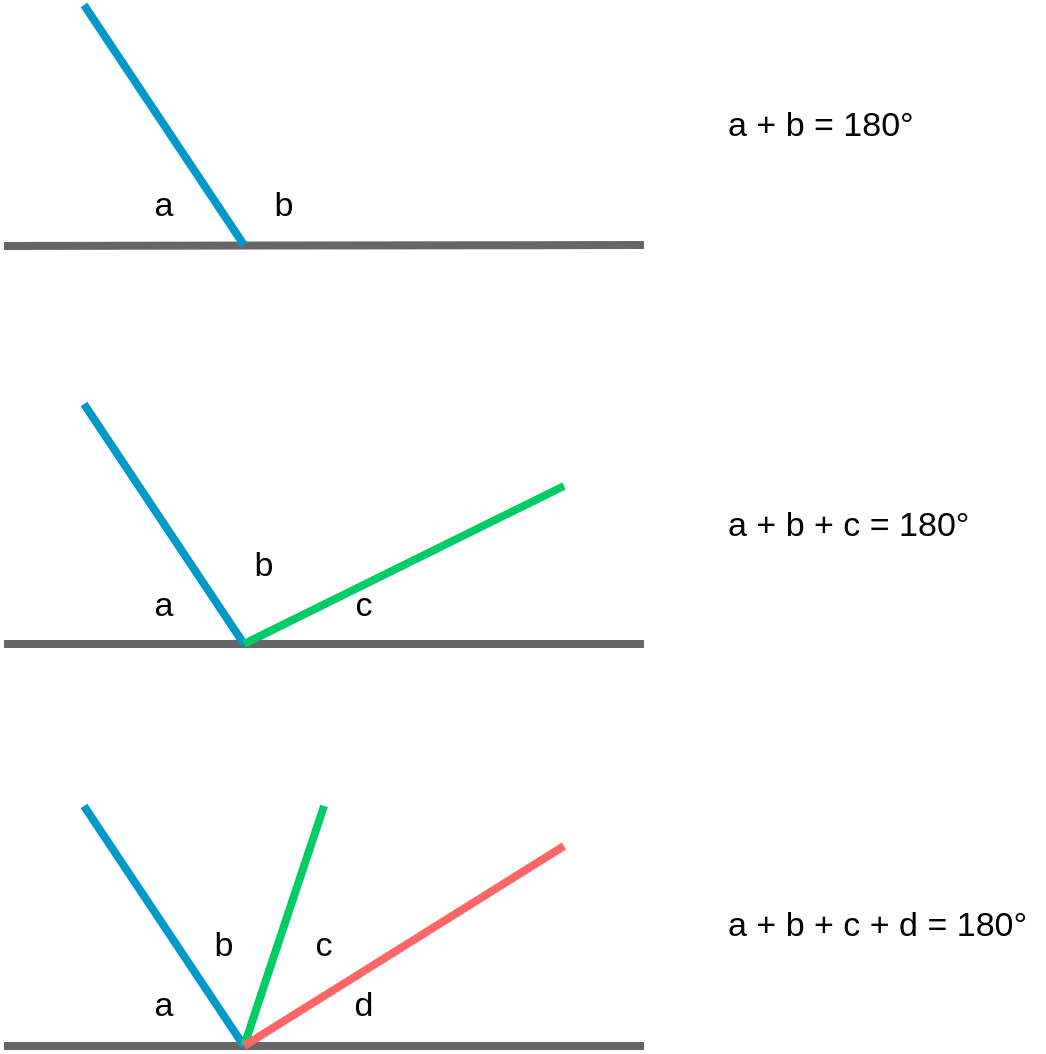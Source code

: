 <mxfile version="11.2.8" type="device" pages="5"><diagram id="-WOYHpiCwonKZTGTCTVu" name="l180"><mxGraphModel dx="1021" dy="556" grid="1" gridSize="10" guides="0" tooltips="1" connect="1" arrows="1" fold="1" page="1" pageScale="1" pageWidth="850" pageHeight="1100" math="0" shadow="0"><root><mxCell id="0"/><mxCell id="1" parent="0"/><mxCell id="1govtcVQLd0ygXacM7p9-1" value="" style="endArrow=none;html=1;strokeWidth=4;shadow=0;comic=0;strokeColor=#666666;fillColor=#f5f5f5;fontSize=17;" edge="1" parent="1"><mxGeometry width="50" height="50" relative="1" as="geometry"><mxPoint x="120" y="200" as="sourcePoint"/><mxPoint x="440" y="199.5" as="targetPoint"/></mxGeometry></mxCell><mxCell id="1govtcVQLd0ygXacM7p9-2" value="" style="endArrow=none;html=1;strokeWidth=4;shadow=0;comic=0;strokeColor=#0099CC;fontSize=17;" edge="1" parent="1"><mxGeometry width="50" height="50" relative="1" as="geometry"><mxPoint x="160" y="79.5" as="sourcePoint"/><mxPoint x="240" y="199.5" as="targetPoint"/></mxGeometry></mxCell><mxCell id="1govtcVQLd0ygXacM7p9-4" value="a" style="text;html=1;strokeColor=none;fillColor=none;align=center;verticalAlign=middle;whiteSpace=wrap;rounded=0;connectable=0;fontSize=17;" vertex="1" parent="1"><mxGeometry x="180" y="160" width="40" height="40" as="geometry"/></mxCell><mxCell id="1govtcVQLd0ygXacM7p9-5" value="b" style="text;html=1;strokeColor=none;fillColor=none;align=center;verticalAlign=middle;whiteSpace=wrap;rounded=0;connectable=0;fontSize=17;" vertex="1" parent="1"><mxGeometry x="240" y="160" width="40" height="40" as="geometry"/></mxCell><mxCell id="1govtcVQLd0ygXacM7p9-7" value="" style="endArrow=none;html=1;strokeWidth=4;shadow=0;comic=0;strokeColor=#666666;fillColor=#f5f5f5;fontSize=17;" edge="1" parent="1"><mxGeometry width="50" height="50" relative="1" as="geometry"><mxPoint x="120" y="399" as="sourcePoint"/><mxPoint x="440" y="399" as="targetPoint"/></mxGeometry></mxCell><mxCell id="1govtcVQLd0ygXacM7p9-8" value="" style="endArrow=none;html=1;strokeWidth=4;shadow=0;comic=0;strokeColor=#0099CC;fontSize=17;" edge="1" parent="1"><mxGeometry width="50" height="50" relative="1" as="geometry"><mxPoint x="160" y="279" as="sourcePoint"/><mxPoint x="240" y="399" as="targetPoint"/></mxGeometry></mxCell><mxCell id="1govtcVQLd0ygXacM7p9-9" value="" style="endArrow=none;html=1;strokeWidth=4;shadow=0;comic=0;strokeColor=#00CC66;fontSize=17;" edge="1" parent="1"><mxGeometry width="50" height="50" relative="1" as="geometry"><mxPoint x="240" y="399" as="sourcePoint"/><mxPoint x="400" y="320" as="targetPoint"/></mxGeometry></mxCell><mxCell id="1govtcVQLd0ygXacM7p9-10" value="a" style="text;html=1;strokeColor=none;fillColor=none;align=center;verticalAlign=middle;whiteSpace=wrap;rounded=0;connectable=0;fontSize=17;" vertex="1" parent="1"><mxGeometry x="180" y="360" width="40" height="40" as="geometry"/></mxCell><mxCell id="1govtcVQLd0ygXacM7p9-11" value="b" style="text;html=1;strokeColor=none;fillColor=none;align=center;verticalAlign=middle;whiteSpace=wrap;rounded=0;connectable=0;fontSize=17;" vertex="1" parent="1"><mxGeometry x="230" y="340" width="40" height="40" as="geometry"/></mxCell><mxCell id="1govtcVQLd0ygXacM7p9-12" value="c" style="text;html=1;strokeColor=none;fillColor=none;align=center;verticalAlign=middle;whiteSpace=wrap;rounded=0;connectable=0;fontSize=17;" vertex="1" parent="1"><mxGeometry x="280" y="360" width="40" height="40" as="geometry"/></mxCell><mxCell id="1govtcVQLd0ygXacM7p9-13" value="" style="endArrow=none;html=1;strokeWidth=4;shadow=0;comic=0;strokeColor=#666666;fillColor=#f5f5f5;fontSize=17;" edge="1" parent="1"><mxGeometry width="50" height="50" relative="1" as="geometry"><mxPoint x="120" y="600" as="sourcePoint"/><mxPoint x="440" y="600" as="targetPoint"/></mxGeometry></mxCell><mxCell id="1govtcVQLd0ygXacM7p9-14" value="" style="endArrow=none;html=1;strokeWidth=4;shadow=0;comic=0;strokeColor=#0099CC;fontSize=17;" edge="1" parent="1"><mxGeometry width="50" height="50" relative="1" as="geometry"><mxPoint x="160" y="480" as="sourcePoint"/><mxPoint x="240" y="600" as="targetPoint"/></mxGeometry></mxCell><mxCell id="1govtcVQLd0ygXacM7p9-15" value="" style="endArrow=none;html=1;strokeWidth=4;shadow=0;comic=0;strokeColor=#00CC66;fontSize=17;" edge="1" parent="1"><mxGeometry width="50" height="50" relative="1" as="geometry"><mxPoint x="240" y="600" as="sourcePoint"/><mxPoint x="280" y="480" as="targetPoint"/></mxGeometry></mxCell><mxCell id="1govtcVQLd0ygXacM7p9-16" value="a" style="text;html=1;strokeColor=none;fillColor=none;align=center;verticalAlign=middle;whiteSpace=wrap;rounded=0;connectable=0;fontSize=17;" vertex="1" parent="1"><mxGeometry x="180" y="560" width="40" height="40" as="geometry"/></mxCell><mxCell id="1govtcVQLd0ygXacM7p9-17" value="b" style="text;html=1;strokeColor=none;fillColor=none;align=center;verticalAlign=middle;whiteSpace=wrap;rounded=0;connectable=0;fontSize=17;" vertex="1" parent="1"><mxGeometry x="210" y="530" width="40" height="40" as="geometry"/></mxCell><mxCell id="1govtcVQLd0ygXacM7p9-18" value="c" style="text;html=1;strokeColor=none;fillColor=none;align=center;verticalAlign=middle;whiteSpace=wrap;rounded=0;connectable=0;fontSize=17;" vertex="1" parent="1"><mxGeometry x="260" y="530" width="40" height="40" as="geometry"/></mxCell><mxCell id="1govtcVQLd0ygXacM7p9-19" value="" style="endArrow=none;html=1;strokeWidth=4;shadow=0;comic=0;strokeColor=#FF6666;fontSize=17;" edge="1" parent="1"><mxGeometry width="50" height="50" relative="1" as="geometry"><mxPoint x="240" y="600" as="sourcePoint"/><mxPoint x="400" y="500" as="targetPoint"/></mxGeometry></mxCell><mxCell id="1govtcVQLd0ygXacM7p9-20" value="d" style="text;html=1;strokeColor=none;fillColor=none;align=center;verticalAlign=middle;whiteSpace=wrap;rounded=0;connectable=0;fontSize=17;" vertex="1" parent="1"><mxGeometry x="280" y="560" width="40" height="40" as="geometry"/></mxCell><mxCell id="1govtcVQLd0ygXacM7p9-25" value="a + b + c + d = 180°" style="text;html=1;strokeColor=none;fillColor=none;align=left;verticalAlign=middle;whiteSpace=wrap;rounded=0;connectable=0;fontSize=17;" vertex="1" parent="1"><mxGeometry x="480" y="520" width="160" height="40" as="geometry"/></mxCell><mxCell id="1govtcVQLd0ygXacM7p9-26" value="a + b + c = 180°" style="text;html=1;strokeColor=none;fillColor=none;align=left;verticalAlign=middle;whiteSpace=wrap;rounded=0;connectable=0;fontSize=17;" vertex="1" parent="1"><mxGeometry x="480" y="320" width="160" height="40" as="geometry"/></mxCell><mxCell id="1govtcVQLd0ygXacM7p9-27" value="a + b = 180°" style="text;html=1;strokeColor=none;fillColor=none;align=left;verticalAlign=middle;whiteSpace=wrap;rounded=0;connectable=0;fontSize=17;" vertex="1" parent="1"><mxGeometry x="480" y="120" width="160" height="40" as="geometry"/></mxCell></root></mxGraphModel></diagram><diagram id="CcpUwIRgmNkqgeM6sDaE" name="t180"><mxGraphModel dx="868" dy="473" grid="1" gridSize="10" guides="1" tooltips="1" connect="1" arrows="1" fold="1" page="1" pageScale="1" pageWidth="850" pageHeight="1100" math="0" shadow="0"><root><mxCell id="-frdexfEIHFMxsmu0c_n-0"/><mxCell id="-frdexfEIHFMxsmu0c_n-1" parent="-frdexfEIHFMxsmu0c_n-0"/><mxCell id="VuBHaAUrMqoCh8HioD2f-0" value="" style="endArrow=none;html=1;strokeWidth=4;shadow=0;comic=0;strokeColor=#666666;fillColor=#f5f5f5;fontSize=17;" edge="1" parent="-frdexfEIHFMxsmu0c_n-1"><mxGeometry width="50" height="50" relative="1" as="geometry"><mxPoint x="120" y="239" as="sourcePoint"/><mxPoint x="440" y="239" as="targetPoint"/></mxGeometry></mxCell><mxCell id="VuBHaAUrMqoCh8HioD2f-1" value="" style="endArrow=none;html=1;strokeWidth=4;shadow=0;comic=0;strokeColor=#0099CC;fontSize=17;" edge="1" parent="-frdexfEIHFMxsmu0c_n-1"><mxGeometry width="50" height="50" relative="1" as="geometry"><mxPoint x="120" y="239" as="sourcePoint"/><mxPoint x="360" y="119" as="targetPoint"/></mxGeometry></mxCell><mxCell id="VuBHaAUrMqoCh8HioD2f-2" value="" style="endArrow=none;html=1;strokeWidth=4;shadow=0;comic=0;strokeColor=#00CC66;fontSize=17;" edge="1" parent="-frdexfEIHFMxsmu0c_n-1"><mxGeometry width="50" height="50" relative="1" as="geometry"><mxPoint x="440" y="239" as="sourcePoint"/><mxPoint x="360" y="119" as="targetPoint"/></mxGeometry></mxCell><mxCell id="VuBHaAUrMqoCh8HioD2f-3" value="a" style="text;html=1;strokeColor=none;fillColor=none;align=center;verticalAlign=middle;whiteSpace=wrap;rounded=0;connectable=0;fontSize=17;" vertex="1" parent="-frdexfEIHFMxsmu0c_n-1"><mxGeometry x="170" y="199" width="40" height="40" as="geometry"/></mxCell><mxCell id="VuBHaAUrMqoCh8HioD2f-4" value="b" style="text;html=1;strokeColor=none;fillColor=none;align=center;verticalAlign=middle;whiteSpace=wrap;rounded=0;connectable=0;fontSize=17;" vertex="1" parent="-frdexfEIHFMxsmu0c_n-1"><mxGeometry x="340" y="119" width="40" height="40" as="geometry"/></mxCell><mxCell id="VuBHaAUrMqoCh8HioD2f-5" value="c" style="text;html=1;strokeColor=none;fillColor=none;align=center;verticalAlign=middle;whiteSpace=wrap;rounded=0;connectable=0;fontSize=17;" vertex="1" parent="-frdexfEIHFMxsmu0c_n-1"><mxGeometry x="380" y="199" width="40" height="40" as="geometry"/></mxCell><mxCell id="VuBHaAUrMqoCh8HioD2f-8" value="a + b + c = 180°" style="text;html=1;strokeColor=none;fillColor=none;align=left;verticalAlign=middle;whiteSpace=wrap;rounded=0;connectable=0;fontSize=17;" vertex="1" parent="-frdexfEIHFMxsmu0c_n-1"><mxGeometry x="480" y="160" width="160" height="40" as="geometry"/></mxCell><mxCell id="TtZMsTNjLfIN23r_vKQe-0" value="" style="endArrow=none;html=1;strokeWidth=4;shadow=0;comic=0;strokeColor=#666666;fillColor=#f5f5f5;fontSize=17;" edge="1" parent="-frdexfEIHFMxsmu0c_n-1"><mxGeometry width="50" height="50" relative="1" as="geometry"><mxPoint x="120" y="439" as="sourcePoint"/><mxPoint x="360" y="439" as="targetPoint"/></mxGeometry></mxCell><mxCell id="TtZMsTNjLfIN23r_vKQe-1" value="" style="endArrow=none;html=1;strokeWidth=4;shadow=0;comic=0;strokeColor=#0099CC;fontSize=17;" edge="1" parent="-frdexfEIHFMxsmu0c_n-1"><mxGeometry width="50" height="50" relative="1" as="geometry"><mxPoint x="120" y="439" as="sourcePoint"/><mxPoint x="440" y="319" as="targetPoint"/></mxGeometry></mxCell><mxCell id="TtZMsTNjLfIN23r_vKQe-2" value="" style="endArrow=none;html=1;strokeWidth=4;shadow=0;comic=0;strokeColor=#00CC66;fontSize=17;" edge="1" parent="-frdexfEIHFMxsmu0c_n-1"><mxGeometry width="50" height="50" relative="1" as="geometry"><mxPoint x="360" y="439" as="sourcePoint"/><mxPoint x="440" y="319" as="targetPoint"/></mxGeometry></mxCell><mxCell id="TtZMsTNjLfIN23r_vKQe-3" value="a" style="text;html=1;strokeColor=none;fillColor=none;align=center;verticalAlign=middle;whiteSpace=wrap;rounded=0;connectable=0;fontSize=17;" vertex="1" parent="-frdexfEIHFMxsmu0c_n-1"><mxGeometry x="190" y="399" width="40" height="40" as="geometry"/></mxCell><mxCell id="TtZMsTNjLfIN23r_vKQe-4" value="b" style="text;html=1;strokeColor=none;fillColor=none;align=center;verticalAlign=middle;whiteSpace=wrap;rounded=0;connectable=0;fontSize=17;" vertex="1" parent="-frdexfEIHFMxsmu0c_n-1"><mxGeometry x="370" y="339" width="40" height="40" as="geometry"/></mxCell><mxCell id="TtZMsTNjLfIN23r_vKQe-5" value="c" style="text;html=1;strokeColor=none;fillColor=none;align=center;verticalAlign=middle;whiteSpace=wrap;rounded=0;connectable=0;fontSize=17;" vertex="1" parent="-frdexfEIHFMxsmu0c_n-1"><mxGeometry x="320" y="399" width="40" height="40" as="geometry"/></mxCell><mxCell id="TtZMsTNjLfIN23r_vKQe-6" value="a + b + c = 180°" style="text;html=1;strokeColor=none;fillColor=none;align=left;verticalAlign=middle;whiteSpace=wrap;rounded=0;connectable=0;fontSize=17;" vertex="1" parent="-frdexfEIHFMxsmu0c_n-1"><mxGeometry x="480" y="360" width="160" height="40" as="geometry"/></mxCell></root></mxGraphModel></diagram><diagram name="t90" id="r9-6tdGm6mKFT7w208ul"><mxGraphModel dx="868" dy="473" grid="1" gridSize="10" guides="1" tooltips="1" connect="1" arrows="1" fold="1" page="1" pageScale="1" pageWidth="850" pageHeight="1100" math="0" shadow="0"><root><mxCell id="t_AEmATEq85ZFCbpF6Ws-0"/><mxCell id="t_AEmATEq85ZFCbpF6Ws-1" parent="t_AEmATEq85ZFCbpF6Ws-0"/><mxCell id="t_AEmATEq85ZFCbpF6Ws-2" value="" style="endArrow=none;html=1;strokeWidth=4;shadow=0;comic=0;strokeColor=#666666;fillColor=#f5f5f5;fontSize=17;" edge="1" parent="t_AEmATEq85ZFCbpF6Ws-1"><mxGeometry width="50" height="50" relative="1" as="geometry"><mxPoint x="120" y="239" as="sourcePoint"/><mxPoint x="440" y="239" as="targetPoint"/></mxGeometry></mxCell><mxCell id="t_AEmATEq85ZFCbpF6Ws-3" value="" style="endArrow=none;html=1;strokeWidth=4;shadow=0;comic=0;strokeColor=#0099CC;fontSize=17;" edge="1" parent="t_AEmATEq85ZFCbpF6Ws-1"><mxGeometry width="50" height="50" relative="1" as="geometry"><mxPoint x="120" y="239" as="sourcePoint"/><mxPoint x="440" y="119" as="targetPoint"/></mxGeometry></mxCell><mxCell id="t_AEmATEq85ZFCbpF6Ws-4" value="" style="endArrow=none;html=1;strokeWidth=4;shadow=0;comic=0;strokeColor=#00CC66;fontSize=17;" edge="1" parent="t_AEmATEq85ZFCbpF6Ws-1"><mxGeometry width="50" height="50" relative="1" as="geometry"><mxPoint x="440" y="239" as="sourcePoint"/><mxPoint x="440" y="119" as="targetPoint"/></mxGeometry></mxCell><mxCell id="t_AEmATEq85ZFCbpF6Ws-5" value="a" style="text;html=1;strokeColor=none;fillColor=none;align=center;verticalAlign=middle;whiteSpace=wrap;rounded=0;connectable=0;fontSize=17;" vertex="1" parent="t_AEmATEq85ZFCbpF6Ws-1"><mxGeometry x="200" y="199" width="40" height="40" as="geometry"/></mxCell><mxCell id="t_AEmATEq85ZFCbpF6Ws-6" value="b" style="text;html=1;strokeColor=none;fillColor=none;align=center;verticalAlign=middle;whiteSpace=wrap;rounded=0;connectable=0;fontSize=17;" vertex="1" parent="t_AEmATEq85ZFCbpF6Ws-1"><mxGeometry x="390" y="139" width="40" height="40" as="geometry"/></mxCell><mxCell id="t_AEmATEq85ZFCbpF6Ws-7" value="90" style="text;html=1;strokeColor=none;fillColor=none;align=center;verticalAlign=middle;whiteSpace=wrap;rounded=0;connectable=0;fontSize=17;" vertex="1" parent="t_AEmATEq85ZFCbpF6Ws-1"><mxGeometry x="400" y="199" width="40" height="40" as="geometry"/></mxCell><mxCell id="t_AEmATEq85ZFCbpF6Ws-8" value="a + b = 90°" style="text;html=1;strokeColor=none;fillColor=none;align=left;verticalAlign=middle;whiteSpace=wrap;rounded=0;connectable=0;fontSize=17;" vertex="1" parent="t_AEmATEq85ZFCbpF6Ws-1"><mxGeometry x="480" y="160" width="160" height="40" as="geometry"/></mxCell><mxCell id="J8b_gkz93FAi7ARaLBjp-1" value="" style="endArrow=none;html=1;shadow=0;strokeColor=#000000;strokeWidth=2;fontSize=17;opacity=50;" edge="1" parent="t_AEmATEq85ZFCbpF6Ws-1"><mxGeometry width="50" height="50" relative="1" as="geometry"><mxPoint x="400" y="240" as="sourcePoint"/><mxPoint x="400" y="200" as="targetPoint"/></mxGeometry></mxCell><mxCell id="J8b_gkz93FAi7ARaLBjp-2" value="" style="endArrow=none;html=1;shadow=0;strokeColor=#000000;strokeWidth=2;fontSize=17;opacity=50;" edge="1" parent="t_AEmATEq85ZFCbpF6Ws-1"><mxGeometry width="50" height="50" relative="1" as="geometry"><mxPoint x="440" y="200" as="sourcePoint"/><mxPoint x="400" y="200" as="targetPoint"/></mxGeometry></mxCell></root></mxGraphModel></diagram><diagram name="t60" id="I9k6lT8Pi75lh23ROCwx"><mxGraphModel dx="868" dy="473" grid="1" gridSize="10" guides="1" tooltips="1" connect="1" arrows="1" fold="1" page="1" pageScale="1" pageWidth="850" pageHeight="1100" math="0" shadow="0"><root><mxCell id="oCUCFJtKczEdlHdbM5TZ-0"/><mxCell id="oCUCFJtKczEdlHdbM5TZ-1" parent="oCUCFJtKczEdlHdbM5TZ-0"/><mxCell id="oCUCFJtKczEdlHdbM5TZ-2" value="" style="endArrow=none;html=1;strokeWidth=4;shadow=0;comic=0;strokeColor=#666666;fillColor=#f5f5f5;fontSize=17;" edge="1" parent="oCUCFJtKczEdlHdbM5TZ-1"><mxGeometry width="50" height="50" relative="1" as="geometry"><mxPoint x="120" y="318" as="sourcePoint"/><mxPoint x="440" y="318" as="targetPoint"/></mxGeometry></mxCell><mxCell id="oCUCFJtKczEdlHdbM5TZ-3" value="" style="endArrow=none;html=1;strokeWidth=4;shadow=0;comic=0;strokeColor=#0099CC;fontSize=17;" edge="1" parent="oCUCFJtKczEdlHdbM5TZ-1"><mxGeometry width="50" height="50" relative="1" as="geometry"><mxPoint x="120" y="318" as="sourcePoint"/><mxPoint x="280" y="40" as="targetPoint"/></mxGeometry></mxCell><mxCell id="oCUCFJtKczEdlHdbM5TZ-4" value="" style="endArrow=none;html=1;strokeWidth=4;shadow=0;comic=0;strokeColor=#00CC66;fontSize=17;" edge="1" parent="oCUCFJtKczEdlHdbM5TZ-1"><mxGeometry width="50" height="50" relative="1" as="geometry"><mxPoint x="440" y="318" as="sourcePoint"/><mxPoint x="280" y="40" as="targetPoint"/></mxGeometry></mxCell><mxCell id="oCUCFJtKczEdlHdbM5TZ-7" value="60" style="text;html=1;strokeColor=none;fillColor=none;align=center;verticalAlign=middle;whiteSpace=wrap;rounded=0;connectable=0;fontSize=17;" vertex="1" parent="oCUCFJtKczEdlHdbM5TZ-1"><mxGeometry x="385" y="278" width="40" height="40" as="geometry"/></mxCell><mxCell id="oCUCFJtKczEdlHdbM5TZ-11" value="60" style="text;html=1;strokeColor=none;fillColor=none;align=center;verticalAlign=middle;whiteSpace=wrap;rounded=0;connectable=0;fontSize=17;" vertex="1" parent="oCUCFJtKczEdlHdbM5TZ-1"><mxGeometry x="140" y="278" width="40" height="40" as="geometry"/></mxCell><mxCell id="oCUCFJtKczEdlHdbM5TZ-12" value="60" style="text;html=1;strokeColor=none;fillColor=none;align=center;verticalAlign=middle;whiteSpace=wrap;rounded=0;connectable=0;fontSize=17;" vertex="1" parent="oCUCFJtKczEdlHdbM5TZ-1"><mxGeometry x="260" y="60" width="40" height="40" as="geometry"/></mxCell></root></mxGraphModel></diagram><diagram id="ft4gF_o8S61tTFwHMIPB" name="cross"><mxGraphModel dx="868" dy="473" grid="1" gridSize="10" guides="1" tooltips="1" connect="1" arrows="1" fold="1" page="1" pageScale="1" pageWidth="850" pageHeight="1100" math="0" shadow="0"><root><mxCell id="O4OUnmAu7jrKENBd4f71-0"/><mxCell id="O4OUnmAu7jrKENBd4f71-1" parent="O4OUnmAu7jrKENBd4f71-0"/><mxCell id="oxOfZSlUHoAKKcbIZT9g-0" value="" style="endArrow=none;html=1;strokeWidth=4;shadow=0;comic=0;strokeColor=#666666;fillColor=#f5f5f5;fontSize=17;" edge="1" parent="O4OUnmAu7jrKENBd4f71-1"><mxGeometry width="50" height="50" relative="1" as="geometry"><mxPoint x="120" y="80" as="sourcePoint"/><mxPoint x="440" y="80" as="targetPoint"/></mxGeometry></mxCell><mxCell id="oxOfZSlUHoAKKcbIZT9g-1" value="" style="endArrow=none;html=1;strokeWidth=4;shadow=0;comic=0;strokeColor=#0099CC;fontSize=17;" edge="1" parent="O4OUnmAu7jrKENBd4f71-1"><mxGeometry width="50" height="50" relative="1" as="geometry"><mxPoint x="240" y="80" as="sourcePoint"/><mxPoint x="320" y="200" as="targetPoint"/></mxGeometry></mxCell><mxCell id="oxOfZSlUHoAKKcbIZT9g-4" value="b" style="text;html=1;strokeColor=none;fillColor=none;align=center;verticalAlign=middle;whiteSpace=wrap;rounded=0;connectable=0;fontSize=17;" vertex="1" parent="O4OUnmAu7jrKENBd4f71-1"><mxGeometry x="270" y="80" width="40" height="40" as="geometry"/></mxCell><mxCell id="oxOfZSlUHoAKKcbIZT9g-6" value="a + b = 180°" style="text;html=1;strokeColor=none;fillColor=none;align=left;verticalAlign=middle;whiteSpace=wrap;rounded=0;connectable=0;fontSize=17;" vertex="1" parent="O4OUnmAu7jrKENBd4f71-1"><mxGeometry x="480" y="240" width="160" height="40" as="geometry"/></mxCell><mxCell id="oxOfZSlUHoAKKcbIZT9g-14" value="" style="endArrow=none;html=1;strokeWidth=4;shadow=0;comic=0;strokeColor=#666666;fillColor=#f5f5f5;fontSize=17;" edge="1" parent="O4OUnmAu7jrKENBd4f71-1"><mxGeometry width="50" height="50" relative="1" as="geometry"><mxPoint x="120" y="200" as="sourcePoint"/><mxPoint x="440" y="200" as="targetPoint"/></mxGeometry></mxCell><mxCell id="oxOfZSlUHoAKKcbIZT9g-15" value="a" style="text;html=1;strokeColor=none;fillColor=none;align=center;verticalAlign=middle;whiteSpace=wrap;rounded=0;connectable=0;fontSize=17;" vertex="1" parent="O4OUnmAu7jrKENBd4f71-1"><mxGeometry x="200" y="80" width="40" height="40" as="geometry"/></mxCell><mxCell id="oxOfZSlUHoAKKcbIZT9g-16" value="a" style="text;html=1;strokeColor=none;fillColor=none;align=center;verticalAlign=middle;whiteSpace=wrap;rounded=0;connectable=0;fontSize=17;" vertex="1" parent="O4OUnmAu7jrKENBd4f71-1"><mxGeometry x="320" y="160" width="40" height="40" as="geometry"/></mxCell><mxCell id="oxOfZSlUHoAKKcbIZT9g-17" value="b" style="text;html=1;strokeColor=none;fillColor=none;align=center;verticalAlign=middle;whiteSpace=wrap;rounded=0;connectable=0;fontSize=17;" vertex="1" parent="O4OUnmAu7jrKENBd4f71-1"><mxGeometry x="250" y="160" width="40" height="40" as="geometry"/></mxCell><mxCell id="oxOfZSlUHoAKKcbIZT9g-19" value="" style="endArrow=none;html=1;strokeWidth=8;shadow=0;comic=0;strokeColor=#0099CC;fontSize=17;opacity=50;" edge="1" parent="O4OUnmAu7jrKENBd4f71-1"><mxGeometry width="50" height="50" relative="1" as="geometry"><mxPoint x="160" y="80" as="sourcePoint"/><mxPoint x="240" y="80" as="targetPoint"/></mxGeometry></mxCell><mxCell id="P3c_ZLn50MRpyUXpoRxJ-0" value="" style="endArrow=none;html=1;strokeWidth=8;shadow=0;comic=0;strokeColor=#0099CC;fontSize=17;opacity=50;" edge="1" parent="O4OUnmAu7jrKENBd4f71-1"><mxGeometry width="50" height="50" relative="1" as="geometry"><mxPoint x="320" y="200" as="sourcePoint"/><mxPoint x="400" y="200" as="targetPoint"/></mxGeometry></mxCell><mxCell id="P3c_ZLn50MRpyUXpoRxJ-2" value="" style="endArrow=none;html=1;strokeWidth=4;shadow=0;comic=0;strokeColor=#666666;fillColor=#f5f5f5;fontSize=17;" edge="1" parent="O4OUnmAu7jrKENBd4f71-1"><mxGeometry width="50" height="50" relative="1" as="geometry"><mxPoint x="120" y="360" as="sourcePoint"/><mxPoint x="440" y="360" as="targetPoint"/></mxGeometry></mxCell><mxCell id="P3c_ZLn50MRpyUXpoRxJ-3" value="" style="endArrow=none;html=1;strokeWidth=4;shadow=0;comic=0;strokeColor=#0099CC;fontSize=17;" edge="1" parent="O4OUnmAu7jrKENBd4f71-1"><mxGeometry width="50" height="50" relative="1" as="geometry"><mxPoint x="240" y="280" as="sourcePoint"/><mxPoint x="360" y="440" as="targetPoint"/></mxGeometry></mxCell><mxCell id="P3c_ZLn50MRpyUXpoRxJ-4" value="a" style="text;html=1;strokeColor=none;fillColor=none;align=center;verticalAlign=middle;whiteSpace=wrap;rounded=0;connectable=0;fontSize=17;" vertex="1" parent="O4OUnmAu7jrKENBd4f71-1"><mxGeometry x="230" y="320" width="40" height="40" as="geometry"/></mxCell><mxCell id="P3c_ZLn50MRpyUXpoRxJ-5" value="a" style="text;html=1;strokeColor=none;fillColor=none;align=center;verticalAlign=middle;whiteSpace=wrap;rounded=0;connectable=0;fontSize=17;" vertex="1" parent="O4OUnmAu7jrKENBd4f71-1"><mxGeometry x="330" y="360" width="40" height="40" as="geometry"/></mxCell><mxCell id="P3c_ZLn50MRpyUXpoRxJ-6" value="b" style="text;html=1;strokeColor=none;fillColor=none;align=center;verticalAlign=middle;whiteSpace=wrap;rounded=0;connectable=0;fontSize=17;" vertex="1" parent="O4OUnmAu7jrKENBd4f71-1"><mxGeometry x="300" y="320" width="40" height="40" as="geometry"/></mxCell><mxCell id="P3c_ZLn50MRpyUXpoRxJ-7" value="b" style="text;html=1;strokeColor=none;fillColor=none;align=center;verticalAlign=middle;whiteSpace=wrap;rounded=0;connectable=0;fontSize=17;" vertex="1" parent="O4OUnmAu7jrKENBd4f71-1"><mxGeometry x="260" y="360" width="40" height="40" as="geometry"/></mxCell></root></mxGraphModel></diagram></mxfile>
